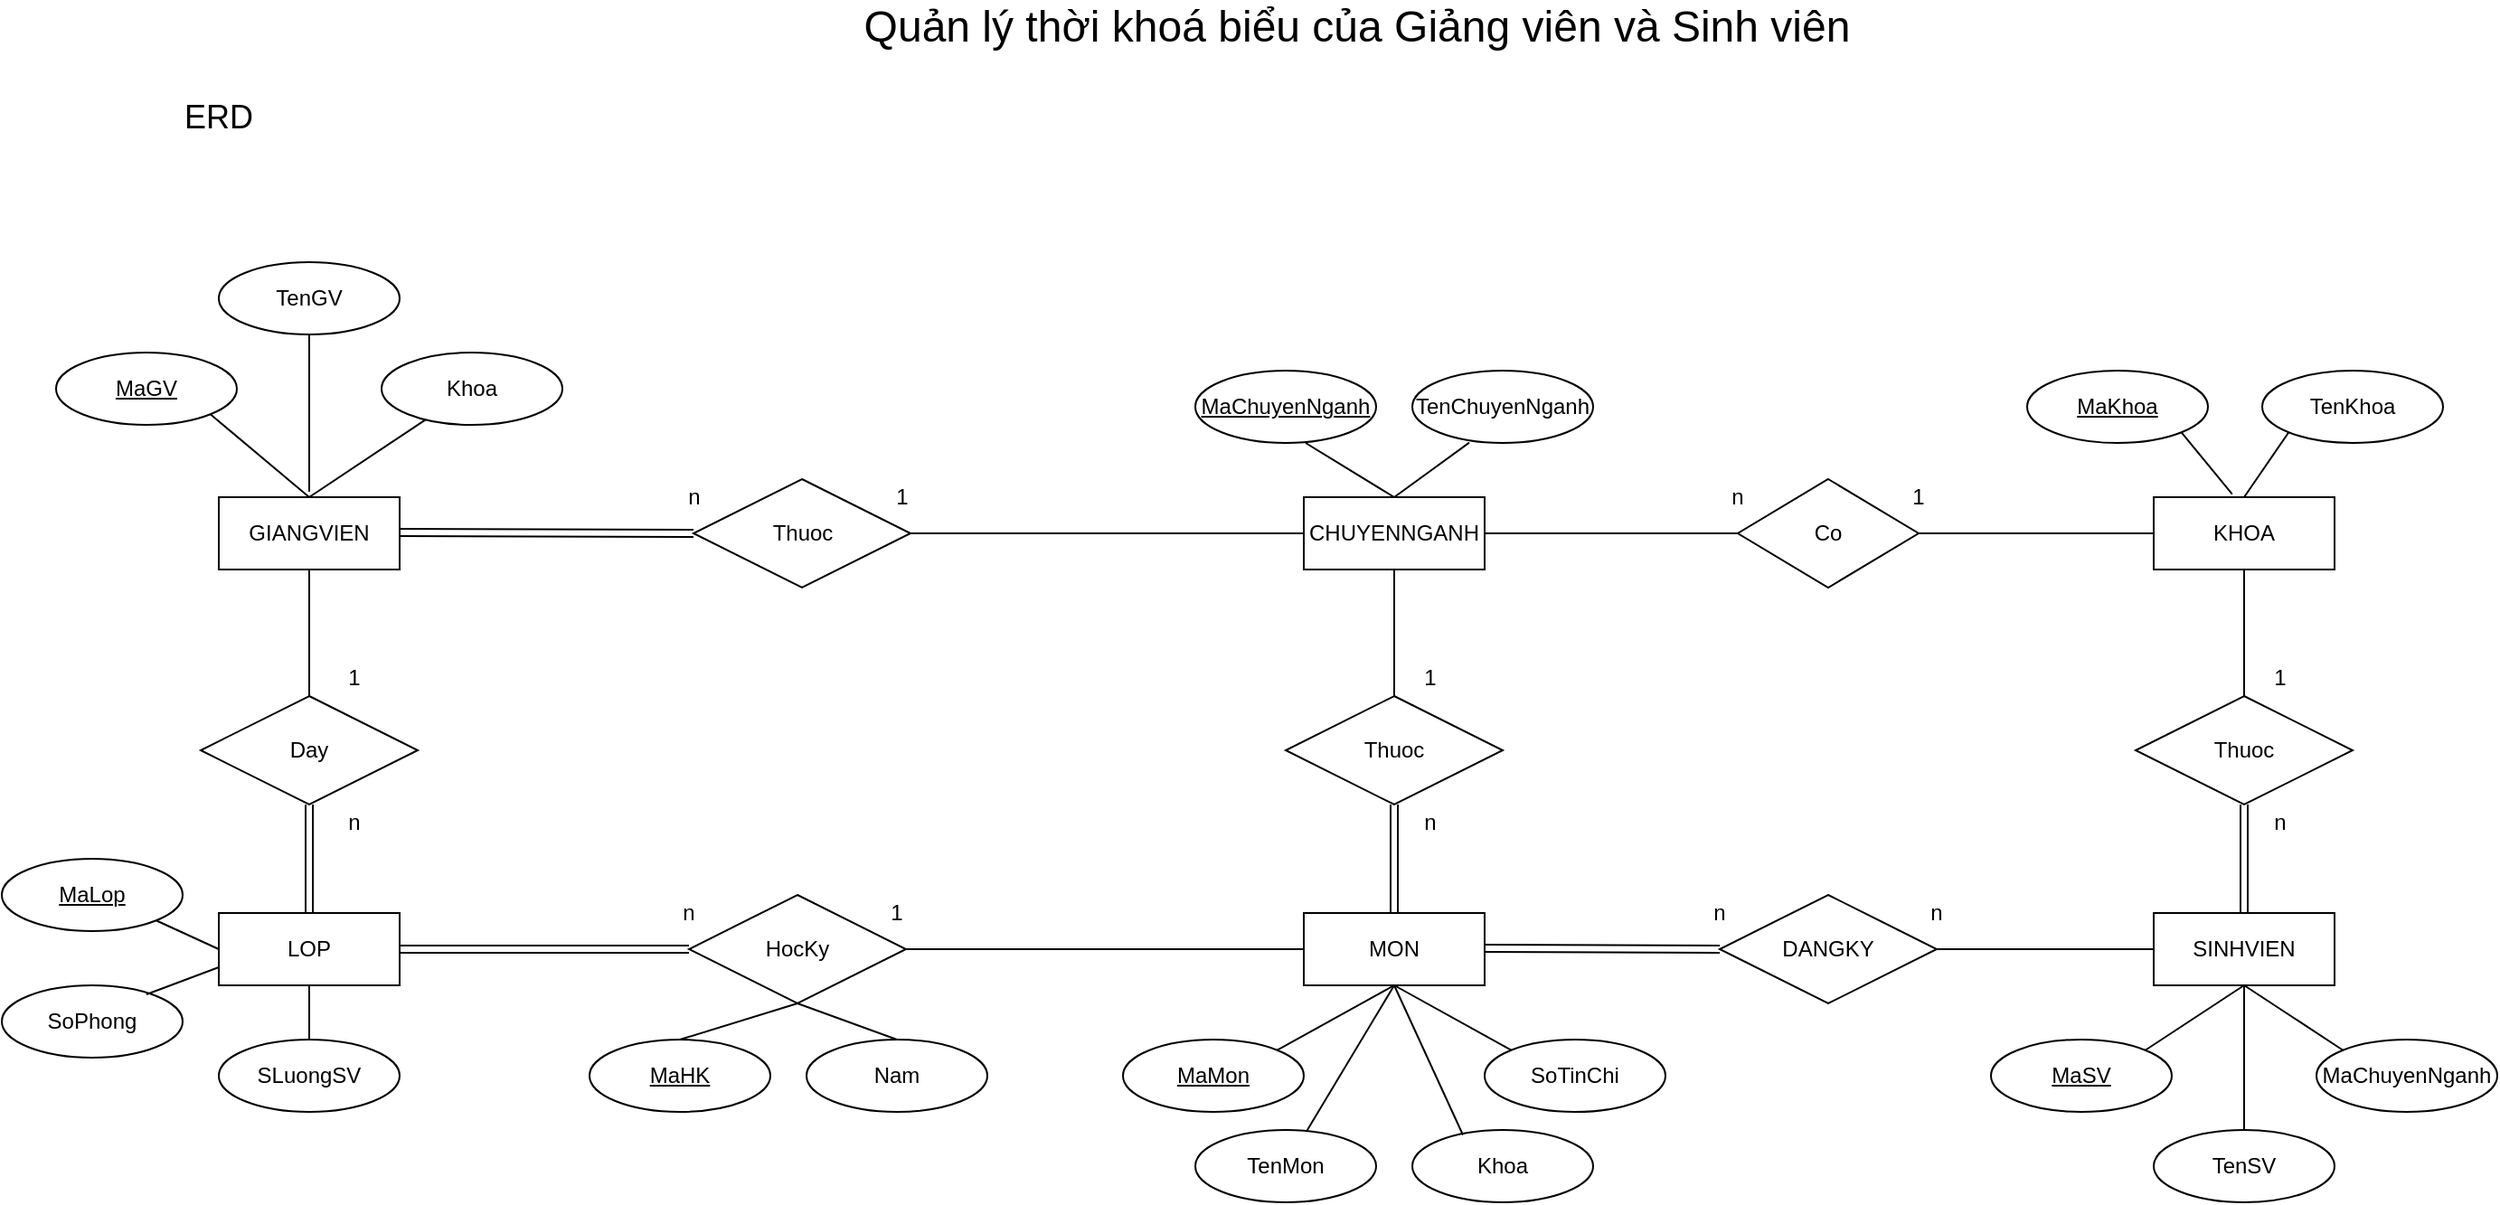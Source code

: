 <mxfile version="15.7.0" type="github">
  <diagram name="BTL" id="0783ab3e-0a74-02c8-0abd-f7b4e66b4bec">
    <mxGraphModel dx="1532" dy="699" grid="1" gridSize="10" guides="1" tooltips="1" connect="1" arrows="1" fold="1" page="1" pageScale="1" pageWidth="850" pageHeight="1100" background="none" math="0" shadow="0">
      <root>
        <mxCell id="0" />
        <mxCell id="1" parent="0" />
        <mxCell id="jTYNaXpzL4hXQkOfN98h-1" value="GIANGVIEN" style="whiteSpace=wrap;html=1;align=center;" parent="1" vertex="1">
          <mxGeometry x="220" y="340" width="100" height="40" as="geometry" />
        </mxCell>
        <mxCell id="jTYNaXpzL4hXQkOfN98h-2" value="MaGV" style="ellipse;whiteSpace=wrap;html=1;align=center;fontStyle=4;" parent="1" vertex="1">
          <mxGeometry x="130" y="260" width="100" height="40" as="geometry" />
        </mxCell>
        <mxCell id="jTYNaXpzL4hXQkOfN98h-3" value="TenGV" style="ellipse;whiteSpace=wrap;html=1;align=center;" parent="1" vertex="1">
          <mxGeometry x="220" y="210" width="100" height="40" as="geometry" />
        </mxCell>
        <mxCell id="jTYNaXpzL4hXQkOfN98h-6" value="Khoa" style="ellipse;whiteSpace=wrap;html=1;align=center;" parent="1" vertex="1">
          <mxGeometry x="310" y="260" width="100" height="40" as="geometry" />
        </mxCell>
        <mxCell id="jTYNaXpzL4hXQkOfN98h-8" value="" style="endArrow=none;html=1;exitX=0.5;exitY=1;exitDx=0;exitDy=0;" parent="1" source="jTYNaXpzL4hXQkOfN98h-3" edge="1">
          <mxGeometry width="50" height="50" relative="1" as="geometry">
            <mxPoint x="410" y="390" as="sourcePoint" />
            <mxPoint x="270" y="337" as="targetPoint" />
          </mxGeometry>
        </mxCell>
        <mxCell id="jTYNaXpzL4hXQkOfN98h-10" value="" style="endArrow=none;html=1;" parent="1" target="jTYNaXpzL4hXQkOfN98h-6" edge="1">
          <mxGeometry width="50" height="50" relative="1" as="geometry">
            <mxPoint x="270" y="340" as="sourcePoint" />
            <mxPoint x="460" y="340" as="targetPoint" />
          </mxGeometry>
        </mxCell>
        <mxCell id="jTYNaXpzL4hXQkOfN98h-11" value="" style="endArrow=none;html=1;exitX=1;exitY=1;exitDx=0;exitDy=0;" parent="1" source="jTYNaXpzL4hXQkOfN98h-2" edge="1">
          <mxGeometry width="50" height="50" relative="1" as="geometry">
            <mxPoint x="410" y="390" as="sourcePoint" />
            <mxPoint x="270" y="340" as="targetPoint" />
          </mxGeometry>
        </mxCell>
        <mxCell id="jTYNaXpzL4hXQkOfN98h-12" value="KHOA" style="whiteSpace=wrap;html=1;align=center;" parent="1" vertex="1">
          <mxGeometry x="1290" y="340" width="100" height="40" as="geometry" />
        </mxCell>
        <mxCell id="jTYNaXpzL4hXQkOfN98h-13" value="MaKhoa" style="ellipse;whiteSpace=wrap;html=1;align=center;fontStyle=4;" parent="1" vertex="1">
          <mxGeometry x="1220" y="270" width="100" height="40" as="geometry" />
        </mxCell>
        <mxCell id="jTYNaXpzL4hXQkOfN98h-14" value="TenKhoa" style="ellipse;whiteSpace=wrap;html=1;align=center;" parent="1" vertex="1">
          <mxGeometry x="1350" y="270" width="100" height="40" as="geometry" />
        </mxCell>
        <mxCell id="jTYNaXpzL4hXQkOfN98h-15" value="" style="endArrow=none;html=1;entryX=1;entryY=1;entryDx=0;entryDy=0;exitX=0.434;exitY=-0.041;exitDx=0;exitDy=0;exitPerimeter=0;" parent="1" source="jTYNaXpzL4hXQkOfN98h-12" target="jTYNaXpzL4hXQkOfN98h-13" edge="1">
          <mxGeometry width="50" height="50" relative="1" as="geometry">
            <mxPoint x="1130" y="380" as="sourcePoint" />
            <mxPoint x="1180" y="330" as="targetPoint" />
          </mxGeometry>
        </mxCell>
        <mxCell id="jTYNaXpzL4hXQkOfN98h-16" value="" style="endArrow=none;html=1;entryX=0;entryY=1;entryDx=0;entryDy=0;exitX=0.5;exitY=0;exitDx=0;exitDy=0;" parent="1" source="jTYNaXpzL4hXQkOfN98h-12" target="jTYNaXpzL4hXQkOfN98h-14" edge="1">
          <mxGeometry width="50" height="50" relative="1" as="geometry">
            <mxPoint x="1130" y="380" as="sourcePoint" />
            <mxPoint x="1180" y="330" as="targetPoint" />
          </mxGeometry>
        </mxCell>
        <mxCell id="jTYNaXpzL4hXQkOfN98h-17" value="MON" style="whiteSpace=wrap;html=1;align=center;" parent="1" vertex="1">
          <mxGeometry x="820" y="570" width="100" height="40" as="geometry" />
        </mxCell>
        <mxCell id="jTYNaXpzL4hXQkOfN98h-18" value="MaMon" style="ellipse;whiteSpace=wrap;html=1;align=center;fontStyle=4;" parent="1" vertex="1">
          <mxGeometry x="720" y="640" width="100" height="40" as="geometry" />
        </mxCell>
        <mxCell id="jTYNaXpzL4hXQkOfN98h-19" value="TenMon" style="ellipse;whiteSpace=wrap;html=1;align=center;" parent="1" vertex="1">
          <mxGeometry x="760" y="690" width="100" height="40" as="geometry" />
        </mxCell>
        <mxCell id="jTYNaXpzL4hXQkOfN98h-21" value="SoTinChi" style="ellipse;whiteSpace=wrap;html=1;align=center;" parent="1" vertex="1">
          <mxGeometry x="920" y="640" width="100" height="40" as="geometry" />
        </mxCell>
        <mxCell id="jTYNaXpzL4hXQkOfN98h-22" value="" style="endArrow=none;html=1;exitX=1;exitY=0;exitDx=0;exitDy=0;" parent="1" source="jTYNaXpzL4hXQkOfN98h-18" edge="1">
          <mxGeometry width="50" height="50" relative="1" as="geometry">
            <mxPoint x="780" y="640" as="sourcePoint" />
            <mxPoint x="870" y="610" as="targetPoint" />
          </mxGeometry>
        </mxCell>
        <mxCell id="jTYNaXpzL4hXQkOfN98h-23" value="" style="endArrow=none;html=1;" parent="1" source="jTYNaXpzL4hXQkOfN98h-19" edge="1">
          <mxGeometry width="50" height="50" relative="1" as="geometry">
            <mxPoint x="1010" y="590" as="sourcePoint" />
            <mxPoint x="870" y="610" as="targetPoint" />
          </mxGeometry>
        </mxCell>
        <mxCell id="jTYNaXpzL4hXQkOfN98h-25" value="" style="endArrow=none;html=1;entryX=0.5;entryY=1;entryDx=0;entryDy=0;exitX=0;exitY=0;exitDx=0;exitDy=0;" parent="1" source="jTYNaXpzL4hXQkOfN98h-21" target="jTYNaXpzL4hXQkOfN98h-17" edge="1">
          <mxGeometry width="50" height="50" relative="1" as="geometry">
            <mxPoint x="1010" y="590" as="sourcePoint" />
            <mxPoint x="1060" y="540" as="targetPoint" />
          </mxGeometry>
        </mxCell>
        <mxCell id="jTYNaXpzL4hXQkOfN98h-26" value="SINHVIEN" style="whiteSpace=wrap;html=1;align=center;" parent="1" vertex="1">
          <mxGeometry x="1290" y="570" width="100" height="40" as="geometry" />
        </mxCell>
        <mxCell id="jTYNaXpzL4hXQkOfN98h-27" value="TenSV" style="ellipse;whiteSpace=wrap;html=1;align=center;" parent="1" vertex="1">
          <mxGeometry x="1290" y="690" width="100" height="40" as="geometry" />
        </mxCell>
        <mxCell id="jTYNaXpzL4hXQkOfN98h-28" value="MaSV" style="ellipse;whiteSpace=wrap;html=1;align=center;fontStyle=4;" parent="1" vertex="1">
          <mxGeometry x="1200" y="640" width="100" height="40" as="geometry" />
        </mxCell>
        <mxCell id="jTYNaXpzL4hXQkOfN98h-29" value="MaChuyenNganh" style="ellipse;whiteSpace=wrap;html=1;align=center;" parent="1" vertex="1">
          <mxGeometry x="1380" y="640" width="100" height="40" as="geometry" />
        </mxCell>
        <mxCell id="jTYNaXpzL4hXQkOfN98h-30" value="" style="endArrow=none;html=1;exitX=1;exitY=0;exitDx=0;exitDy=0;entryX=0.5;entryY=1;entryDx=0;entryDy=0;" parent="1" source="jTYNaXpzL4hXQkOfN98h-28" target="jTYNaXpzL4hXQkOfN98h-26" edge="1">
          <mxGeometry width="50" height="50" relative="1" as="geometry">
            <mxPoint x="1260" y="500" as="sourcePoint" />
            <mxPoint x="1310" y="450" as="targetPoint" />
          </mxGeometry>
        </mxCell>
        <mxCell id="jTYNaXpzL4hXQkOfN98h-31" value="" style="endArrow=none;html=1;entryX=0.5;entryY=1;entryDx=0;entryDy=0;" parent="1" source="jTYNaXpzL4hXQkOfN98h-27" target="jTYNaXpzL4hXQkOfN98h-26" edge="1">
          <mxGeometry width="50" height="50" relative="1" as="geometry">
            <mxPoint x="1260" y="500" as="sourcePoint" />
            <mxPoint x="1310" y="450" as="targetPoint" />
          </mxGeometry>
        </mxCell>
        <mxCell id="jTYNaXpzL4hXQkOfN98h-32" value="" style="endArrow=none;html=1;entryX=0;entryY=0;entryDx=0;entryDy=0;exitX=0.5;exitY=1;exitDx=0;exitDy=0;" parent="1" source="jTYNaXpzL4hXQkOfN98h-26" target="jTYNaXpzL4hXQkOfN98h-29" edge="1">
          <mxGeometry width="50" height="50" relative="1" as="geometry">
            <mxPoint x="1260" y="500" as="sourcePoint" />
            <mxPoint x="1310" y="450" as="targetPoint" />
          </mxGeometry>
        </mxCell>
        <mxCell id="jTYNaXpzL4hXQkOfN98h-33" value="LOP" style="whiteSpace=wrap;html=1;align=center;" parent="1" vertex="1">
          <mxGeometry x="220" y="570" width="100" height="40" as="geometry" />
        </mxCell>
        <mxCell id="jTYNaXpzL4hXQkOfN98h-34" value="MaLop" style="ellipse;whiteSpace=wrap;html=1;align=center;fontStyle=4;" parent="1" vertex="1">
          <mxGeometry x="100" y="540" width="100" height="40" as="geometry" />
        </mxCell>
        <mxCell id="jTYNaXpzL4hXQkOfN98h-35" value="SoPhong" style="ellipse;whiteSpace=wrap;html=1;align=center;" parent="1" vertex="1">
          <mxGeometry x="100" y="610" width="100" height="40" as="geometry" />
        </mxCell>
        <mxCell id="jTYNaXpzL4hXQkOfN98h-38" value="" style="endArrow=none;html=1;exitX=0.8;exitY=0.125;exitDx=0;exitDy=0;entryX=0;entryY=0.75;entryDx=0;entryDy=0;exitPerimeter=0;" parent="1" source="jTYNaXpzL4hXQkOfN98h-35" target="jTYNaXpzL4hXQkOfN98h-33" edge="1">
          <mxGeometry width="50" height="50" relative="1" as="geometry">
            <mxPoint x="200" y="730" as="sourcePoint" />
            <mxPoint x="220" y="590" as="targetPoint" />
          </mxGeometry>
        </mxCell>
        <mxCell id="jTYNaXpzL4hXQkOfN98h-39" value="" style="endArrow=none;html=1;exitX=1;exitY=1;exitDx=0;exitDy=0;entryX=0;entryY=0.5;entryDx=0;entryDy=0;" parent="1" source="jTYNaXpzL4hXQkOfN98h-34" target="jTYNaXpzL4hXQkOfN98h-33" edge="1">
          <mxGeometry width="50" height="50" relative="1" as="geometry">
            <mxPoint x="200" y="730" as="sourcePoint" />
            <mxPoint x="270" y="610" as="targetPoint" />
          </mxGeometry>
        </mxCell>
        <mxCell id="jTYNaXpzL4hXQkOfN98h-42" value="Day" style="shape=rhombus;perimeter=rhombusPerimeter;whiteSpace=wrap;html=1;align=center;" parent="1" vertex="1">
          <mxGeometry x="210" y="450" width="120" height="60" as="geometry" />
        </mxCell>
        <mxCell id="jTYNaXpzL4hXQkOfN98h-43" value="" style="shape=link;html=1;exitX=0.5;exitY=1;exitDx=0;exitDy=0;entryX=0.5;entryY=0;entryDx=0;entryDy=0;" parent="1" source="jTYNaXpzL4hXQkOfN98h-42" target="jTYNaXpzL4hXQkOfN98h-33" edge="1">
          <mxGeometry width="100" relative="1" as="geometry">
            <mxPoint x="490" y="440" as="sourcePoint" />
            <mxPoint x="590" y="440" as="targetPoint" />
          </mxGeometry>
        </mxCell>
        <mxCell id="jTYNaXpzL4hXQkOfN98h-44" value="" style="endArrow=none;html=1;entryX=0.5;entryY=1;entryDx=0;entryDy=0;" parent="1" source="jTYNaXpzL4hXQkOfN98h-42" target="jTYNaXpzL4hXQkOfN98h-1" edge="1">
          <mxGeometry width="50" height="50" relative="1" as="geometry">
            <mxPoint x="510" y="480" as="sourcePoint" />
            <mxPoint x="560" y="430" as="targetPoint" />
          </mxGeometry>
        </mxCell>
        <mxCell id="jTYNaXpzL4hXQkOfN98h-45" value="n" style="text;html=1;strokeColor=none;fillColor=none;align=center;verticalAlign=middle;whiteSpace=wrap;rounded=0;" parent="1" vertex="1">
          <mxGeometry x="275" y="510" width="40" height="20" as="geometry" />
        </mxCell>
        <mxCell id="jTYNaXpzL4hXQkOfN98h-46" value="1" style="text;html=1;strokeColor=none;fillColor=none;align=center;verticalAlign=middle;whiteSpace=wrap;rounded=0;" parent="1" vertex="1">
          <mxGeometry x="275" y="430" width="40" height="20" as="geometry" />
        </mxCell>
        <mxCell id="jTYNaXpzL4hXQkOfN98h-47" value="DANGKY" style="shape=rhombus;perimeter=rhombusPerimeter;whiteSpace=wrap;html=1;align=center;" parent="1" vertex="1">
          <mxGeometry x="1050" y="560" width="120" height="60" as="geometry" />
        </mxCell>
        <mxCell id="jTYNaXpzL4hXQkOfN98h-49" value="" style="endArrow=none;html=1;entryX=0;entryY=0.5;entryDx=0;entryDy=0;exitX=1;exitY=0.5;exitDx=0;exitDy=0;" parent="1" source="jTYNaXpzL4hXQkOfN98h-47" target="jTYNaXpzL4hXQkOfN98h-26" edge="1">
          <mxGeometry width="50" height="50" relative="1" as="geometry">
            <mxPoint x="1195" y="590" as="sourcePoint" />
            <mxPoint x="1225" y="580" as="targetPoint" />
          </mxGeometry>
        </mxCell>
        <mxCell id="jTYNaXpzL4hXQkOfN98h-50" value="n" style="text;html=1;strokeColor=none;fillColor=none;align=center;verticalAlign=middle;whiteSpace=wrap;rounded=0;" parent="1" vertex="1">
          <mxGeometry x="1030" y="560" width="40" height="20" as="geometry" />
        </mxCell>
        <mxCell id="jTYNaXpzL4hXQkOfN98h-51" value="n" style="text;html=1;strokeColor=none;fillColor=none;align=center;verticalAlign=middle;whiteSpace=wrap;rounded=0;" parent="1" vertex="1">
          <mxGeometry x="1150" y="560" width="40" height="20" as="geometry" />
        </mxCell>
        <mxCell id="jTYNaXpzL4hXQkOfN98h-52" value="HocKy" style="shape=rhombus;perimeter=rhombusPerimeter;whiteSpace=wrap;html=1;align=center;" parent="1" vertex="1">
          <mxGeometry x="480" y="560" width="120" height="60" as="geometry" />
        </mxCell>
        <mxCell id="jTYNaXpzL4hXQkOfN98h-53" value="" style="shape=link;html=1;exitX=1;exitY=0.5;exitDx=0;exitDy=0;entryX=0;entryY=0.5;entryDx=0;entryDy=0;" parent="1" source="jTYNaXpzL4hXQkOfN98h-33" target="jTYNaXpzL4hXQkOfN98h-52" edge="1">
          <mxGeometry width="100" relative="1" as="geometry">
            <mxPoint x="430" y="810" as="sourcePoint" />
            <mxPoint x="460" y="590" as="targetPoint" />
          </mxGeometry>
        </mxCell>
        <mxCell id="jTYNaXpzL4hXQkOfN98h-54" value="" style="endArrow=none;html=1;exitX=1;exitY=0.5;exitDx=0;exitDy=0;entryX=0;entryY=0.5;entryDx=0;entryDy=0;" parent="1" source="jTYNaXpzL4hXQkOfN98h-52" target="jTYNaXpzL4hXQkOfN98h-17" edge="1">
          <mxGeometry width="50" height="50" relative="1" as="geometry">
            <mxPoint x="1050" y="550" as="sourcePoint" />
            <mxPoint x="1290" y="470" as="targetPoint" />
          </mxGeometry>
        </mxCell>
        <mxCell id="jTYNaXpzL4hXQkOfN98h-55" value="n" style="text;html=1;strokeColor=none;fillColor=none;align=center;verticalAlign=middle;whiteSpace=wrap;rounded=0;" parent="1" vertex="1">
          <mxGeometry x="460" y="560" width="40" height="20" as="geometry" />
        </mxCell>
        <mxCell id="jTYNaXpzL4hXQkOfN98h-56" value="1" style="text;html=1;strokeColor=none;fillColor=none;align=center;verticalAlign=middle;whiteSpace=wrap;rounded=0;" parent="1" vertex="1">
          <mxGeometry x="575" y="560" width="40" height="20" as="geometry" />
        </mxCell>
        <mxCell id="jTYNaXpzL4hXQkOfN98h-57" value="Thuoc" style="shape=rhombus;perimeter=rhombusPerimeter;whiteSpace=wrap;html=1;align=center;" parent="1" vertex="1">
          <mxGeometry x="1280" y="450" width="120" height="60" as="geometry" />
        </mxCell>
        <mxCell id="jTYNaXpzL4hXQkOfN98h-58" value="" style="shape=link;html=1;exitX=0.5;exitY=0;exitDx=0;exitDy=0;" parent="1" source="jTYNaXpzL4hXQkOfN98h-26" edge="1">
          <mxGeometry width="100" relative="1" as="geometry">
            <mxPoint x="1060" y="460" as="sourcePoint" />
            <mxPoint x="1340" y="510" as="targetPoint" />
          </mxGeometry>
        </mxCell>
        <mxCell id="jTYNaXpzL4hXQkOfN98h-60" value="n" style="text;html=1;strokeColor=none;fillColor=none;align=center;verticalAlign=middle;whiteSpace=wrap;rounded=0;" parent="1" vertex="1">
          <mxGeometry x="1340" y="510" width="40" height="20" as="geometry" />
        </mxCell>
        <mxCell id="jTYNaXpzL4hXQkOfN98h-61" value="1" style="text;html=1;strokeColor=none;fillColor=none;align=center;verticalAlign=middle;whiteSpace=wrap;rounded=0;" parent="1" vertex="1">
          <mxGeometry x="1340" y="430" width="40" height="20" as="geometry" />
        </mxCell>
        <mxCell id="n_W60Ex10awXs8CcbhlA-5" value="CHUYENNGANH" style="whiteSpace=wrap;html=1;align=center;" parent="1" vertex="1">
          <mxGeometry x="820" y="340" width="100" height="40" as="geometry" />
        </mxCell>
        <mxCell id="n_W60Ex10awXs8CcbhlA-8" value="MaChuyenNganh" style="ellipse;whiteSpace=wrap;html=1;align=center;fontStyle=4;" parent="1" vertex="1">
          <mxGeometry x="760" y="270" width="100" height="40" as="geometry" />
        </mxCell>
        <mxCell id="n_W60Ex10awXs8CcbhlA-9" value="TenChuyenNganh" style="ellipse;whiteSpace=wrap;html=1;align=center;" parent="1" vertex="1">
          <mxGeometry x="880" y="270" width="100" height="40" as="geometry" />
        </mxCell>
        <mxCell id="n_W60Ex10awXs8CcbhlA-10" value="" style="endArrow=none;html=1;rounded=0;entryX=0.61;entryY=1;entryDx=0;entryDy=0;entryPerimeter=0;exitX=0.5;exitY=0;exitDx=0;exitDy=0;" parent="1" source="n_W60Ex10awXs8CcbhlA-5" target="n_W60Ex10awXs8CcbhlA-8" edge="1">
          <mxGeometry width="50" height="50" relative="1" as="geometry">
            <mxPoint x="730" y="430" as="sourcePoint" />
            <mxPoint x="780" y="380" as="targetPoint" />
          </mxGeometry>
        </mxCell>
        <mxCell id="n_W60Ex10awXs8CcbhlA-11" value="" style="endArrow=none;html=1;rounded=0;entryX=0.315;entryY=0.996;entryDx=0;entryDy=0;entryPerimeter=0;exitX=0.5;exitY=0;exitDx=0;exitDy=0;" parent="1" source="n_W60Ex10awXs8CcbhlA-5" target="n_W60Ex10awXs8CcbhlA-9" edge="1">
          <mxGeometry width="50" height="50" relative="1" as="geometry">
            <mxPoint x="730" y="430" as="sourcePoint" />
            <mxPoint x="780" y="380" as="targetPoint" />
          </mxGeometry>
        </mxCell>
        <mxCell id="n_W60Ex10awXs8CcbhlA-12" value="" style="endArrow=none;html=1;rounded=0;entryX=0;entryY=0.5;entryDx=0;entryDy=0;exitX=1;exitY=0.5;exitDx=0;exitDy=0;" parent="1" source="n_W60Ex10awXs8CcbhlA-13" target="jTYNaXpzL4hXQkOfN98h-12" edge="1">
          <mxGeometry width="50" height="50" relative="1" as="geometry">
            <mxPoint x="1230" y="360" as="sourcePoint" />
            <mxPoint x="940" y="370" as="targetPoint" />
          </mxGeometry>
        </mxCell>
        <mxCell id="n_W60Ex10awXs8CcbhlA-13" value="Co" style="shape=rhombus;perimeter=rhombusPerimeter;whiteSpace=wrap;html=1;align=center;" parent="1" vertex="1">
          <mxGeometry x="1060" y="330" width="100" height="60" as="geometry" />
        </mxCell>
        <mxCell id="n_W60Ex10awXs8CcbhlA-14" value="" style="endArrow=none;html=1;rounded=0;entryX=0;entryY=0.5;entryDx=0;entryDy=0;exitX=1;exitY=0.5;exitDx=0;exitDy=0;" parent="1" source="n_W60Ex10awXs8CcbhlA-5" target="n_W60Ex10awXs8CcbhlA-13" edge="1">
          <mxGeometry width="50" height="50" relative="1" as="geometry">
            <mxPoint x="780" y="420" as="sourcePoint" />
            <mxPoint x="830" y="370" as="targetPoint" />
          </mxGeometry>
        </mxCell>
        <mxCell id="n_W60Ex10awXs8CcbhlA-15" value="" style="endArrow=none;html=1;rounded=0;entryX=0;entryY=0.5;entryDx=0;entryDy=0;exitX=1;exitY=0.5;exitDx=0;exitDy=0;" parent="1" source="n_W60Ex10awXs8CcbhlA-16" target="n_W60Ex10awXs8CcbhlA-5" edge="1">
          <mxGeometry width="50" height="50" relative="1" as="geometry">
            <mxPoint x="795" y="420" as="sourcePoint" />
            <mxPoint x="875" y="470" as="targetPoint" />
          </mxGeometry>
        </mxCell>
        <mxCell id="n_W60Ex10awXs8CcbhlA-16" value="Thuoc" style="shape=rhombus;perimeter=rhombusPerimeter;whiteSpace=wrap;html=1;align=center;" parent="1" vertex="1">
          <mxGeometry x="482.5" y="330" width="120" height="60" as="geometry" />
        </mxCell>
        <mxCell id="n_W60Ex10awXs8CcbhlA-17" value="" style="shape=link;html=1;rounded=0;entryX=0;entryY=0.5;entryDx=0;entryDy=0;" parent="1" target="n_W60Ex10awXs8CcbhlA-16" edge="1">
          <mxGeometry width="100" relative="1" as="geometry">
            <mxPoint x="320" y="359.5" as="sourcePoint" />
            <mxPoint x="385" y="360" as="targetPoint" />
          </mxGeometry>
        </mxCell>
        <mxCell id="n_W60Ex10awXs8CcbhlA-18" value="1" style="text;html=1;strokeColor=none;fillColor=none;align=center;verticalAlign=middle;whiteSpace=wrap;rounded=0;" parent="1" vertex="1">
          <mxGeometry x="577.5" y="330" width="40" height="20" as="geometry" />
        </mxCell>
        <mxCell id="n_W60Ex10awXs8CcbhlA-19" value="n" style="text;html=1;strokeColor=none;fillColor=none;align=center;verticalAlign=middle;whiteSpace=wrap;rounded=0;" parent="1" vertex="1">
          <mxGeometry x="462.5" y="330" width="40" height="20" as="geometry" />
        </mxCell>
        <mxCell id="n_W60Ex10awXs8CcbhlA-20" value="1" style="text;html=1;strokeColor=none;fillColor=none;align=center;verticalAlign=middle;whiteSpace=wrap;rounded=0;" parent="1" vertex="1">
          <mxGeometry x="1140" y="330" width="40" height="20" as="geometry" />
        </mxCell>
        <mxCell id="n_W60Ex10awXs8CcbhlA-21" value="n" style="text;html=1;strokeColor=none;fillColor=none;align=center;verticalAlign=middle;whiteSpace=wrap;rounded=0;" parent="1" vertex="1">
          <mxGeometry x="1040" y="330" width="40" height="20" as="geometry" />
        </mxCell>
        <mxCell id="n_W60Ex10awXs8CcbhlA-23" value="MaHK" style="ellipse;whiteSpace=wrap;html=1;align=center;fontStyle=4;" parent="1" vertex="1">
          <mxGeometry x="425" y="640" width="100" height="40" as="geometry" />
        </mxCell>
        <mxCell id="n_W60Ex10awXs8CcbhlA-24" value="Nam" style="ellipse;whiteSpace=wrap;html=1;align=center;" parent="1" vertex="1">
          <mxGeometry x="545" y="640" width="100" height="40" as="geometry" />
        </mxCell>
        <mxCell id="n_W60Ex10awXs8CcbhlA-26" value="" style="endArrow=none;html=1;rounded=0;entryX=0.5;entryY=0;entryDx=0;entryDy=0;exitX=0.5;exitY=1;exitDx=0;exitDy=0;" parent="1" source="jTYNaXpzL4hXQkOfN98h-52" target="n_W60Ex10awXs8CcbhlA-23" edge="1">
          <mxGeometry width="50" height="50" relative="1" as="geometry">
            <mxPoint x="600" y="590" as="sourcePoint" />
            <mxPoint x="730" y="560" as="targetPoint" />
          </mxGeometry>
        </mxCell>
        <mxCell id="n_W60Ex10awXs8CcbhlA-27" value="" style="endArrow=none;html=1;rounded=0;entryX=0.5;entryY=1;entryDx=0;entryDy=0;exitX=0.5;exitY=0;exitDx=0;exitDy=0;" parent="1" source="n_W60Ex10awXs8CcbhlA-24" target="jTYNaXpzL4hXQkOfN98h-52" edge="1">
          <mxGeometry width="50" height="50" relative="1" as="geometry">
            <mxPoint x="680" y="610" as="sourcePoint" />
            <mxPoint x="600" y="590" as="targetPoint" />
          </mxGeometry>
        </mxCell>
        <mxCell id="n_W60Ex10awXs8CcbhlA-31" value="Khoa" style="ellipse;whiteSpace=wrap;html=1;align=center;" parent="1" vertex="1">
          <mxGeometry x="880" y="690" width="100" height="40" as="geometry" />
        </mxCell>
        <mxCell id="n_W60Ex10awXs8CcbhlA-32" value="" style="endArrow=none;html=1;rounded=0;entryX=0.28;entryY=0.069;entryDx=0;entryDy=0;exitX=0.5;exitY=1;exitDx=0;exitDy=0;entryPerimeter=0;" parent="1" source="jTYNaXpzL4hXQkOfN98h-17" target="n_W60Ex10awXs8CcbhlA-31" edge="1">
          <mxGeometry width="50" height="50" relative="1" as="geometry">
            <mxPoint x="870" y="610" as="sourcePoint" />
            <mxPoint x="1270" y="520" as="targetPoint" />
          </mxGeometry>
        </mxCell>
        <mxCell id="n_W60Ex10awXs8CcbhlA-36" value="" style="shape=link;html=1;rounded=0;entryX=0;entryY=0.5;entryDx=0;entryDy=0;" parent="1" target="jTYNaXpzL4hXQkOfN98h-47" edge="1">
          <mxGeometry width="100" relative="1" as="geometry">
            <mxPoint x="920" y="589.5" as="sourcePoint" />
            <mxPoint x="1020" y="589.5" as="targetPoint" />
          </mxGeometry>
        </mxCell>
        <mxCell id="n_W60Ex10awXs8CcbhlA-37" value="" style="endArrow=none;html=1;rounded=0;entryX=0.5;entryY=1;entryDx=0;entryDy=0;exitX=0.5;exitY=0;exitDx=0;exitDy=0;" parent="1" source="jTYNaXpzL4hXQkOfN98h-57" target="jTYNaXpzL4hXQkOfN98h-12" edge="1">
          <mxGeometry width="50" height="50" relative="1" as="geometry">
            <mxPoint x="1200" y="490" as="sourcePoint" />
            <mxPoint x="1250" y="440" as="targetPoint" />
          </mxGeometry>
        </mxCell>
        <mxCell id="n_W60Ex10awXs8CcbhlA-38" value="" style="endArrow=none;html=1;rounded=0;entryX=0.5;entryY=1;entryDx=0;entryDy=0;exitX=0.5;exitY=0;exitDx=0;exitDy=0;" parent="1" source="n_W60Ex10awXs8CcbhlA-39" edge="1">
          <mxGeometry width="50" height="50" relative="1" as="geometry">
            <mxPoint x="730" y="490" as="sourcePoint" />
            <mxPoint x="870" y="380" as="targetPoint" />
          </mxGeometry>
        </mxCell>
        <mxCell id="n_W60Ex10awXs8CcbhlA-39" value="Thuoc" style="shape=rhombus;perimeter=rhombusPerimeter;whiteSpace=wrap;html=1;align=center;" parent="1" vertex="1">
          <mxGeometry x="810" y="450" width="120" height="60" as="geometry" />
        </mxCell>
        <mxCell id="n_W60Ex10awXs8CcbhlA-40" value="1" style="text;html=1;strokeColor=none;fillColor=none;align=center;verticalAlign=middle;whiteSpace=wrap;rounded=0;" parent="1" vertex="1">
          <mxGeometry x="870" y="430" width="40" height="20" as="geometry" />
        </mxCell>
        <mxCell id="n_W60Ex10awXs8CcbhlA-41" value="n" style="text;html=1;strokeColor=none;fillColor=none;align=center;verticalAlign=middle;whiteSpace=wrap;rounded=0;" parent="1" vertex="1">
          <mxGeometry x="870" y="510" width="40" height="20" as="geometry" />
        </mxCell>
        <mxCell id="n_W60Ex10awXs8CcbhlA-42" value="" style="shape=link;html=1;exitX=0.5;exitY=0;exitDx=0;exitDy=0;" parent="1" edge="1">
          <mxGeometry width="100" relative="1" as="geometry">
            <mxPoint x="870" y="570.0" as="sourcePoint" />
            <mxPoint x="870" y="510.0" as="targetPoint" />
          </mxGeometry>
        </mxCell>
        <mxCell id="n_W60Ex10awXs8CcbhlA-43" style="edgeStyle=orthogonalEdgeStyle;rounded=0;orthogonalLoop=1;jettySize=auto;html=1;exitX=0.5;exitY=1;exitDx=0;exitDy=0;" parent="1" source="n_W60Ex10awXs8CcbhlA-24" target="n_W60Ex10awXs8CcbhlA-24" edge="1">
          <mxGeometry relative="1" as="geometry" />
        </mxCell>
        <mxCell id="n_W60Ex10awXs8CcbhlA-45" value="SLuongSV" style="ellipse;whiteSpace=wrap;html=1;align=center;" parent="1" vertex="1">
          <mxGeometry x="220" y="640" width="100" height="40" as="geometry" />
        </mxCell>
        <mxCell id="n_W60Ex10awXs8CcbhlA-46" value="" style="endArrow=none;html=1;rounded=0;entryX=0.5;entryY=1;entryDx=0;entryDy=0;exitX=0.5;exitY=0;exitDx=0;exitDy=0;" parent="1" source="n_W60Ex10awXs8CcbhlA-45" target="jTYNaXpzL4hXQkOfN98h-33" edge="1">
          <mxGeometry width="50" height="50" relative="1" as="geometry">
            <mxPoint x="590" y="600" as="sourcePoint" />
            <mxPoint x="640" y="550" as="targetPoint" />
          </mxGeometry>
        </mxCell>
        <mxCell id="n_W60Ex10awXs8CcbhlA-47" value="&lt;font style=&quot;font-size: 24px&quot;&gt;Quản lý thời khoá biểu của Giảng viên và Sinh viên&lt;/font&gt;" style="text;html=1;strokeColor=none;fillColor=none;align=center;verticalAlign=middle;whiteSpace=wrap;rounded=0;" parent="1" vertex="1">
          <mxGeometry x="557.5" y="70" width="582.5" height="20" as="geometry" />
        </mxCell>
        <mxCell id="n_W60Ex10awXs8CcbhlA-48" value="&lt;font style=&quot;font-size: 18px&quot;&gt;ERD&lt;/font&gt;" style="text;html=1;strokeColor=none;fillColor=none;align=center;verticalAlign=middle;whiteSpace=wrap;rounded=0;fontSize=18;" parent="1" vertex="1">
          <mxGeometry x="200" y="120" width="40" height="20" as="geometry" />
        </mxCell>
      </root>
    </mxGraphModel>
  </diagram>
</mxfile>
